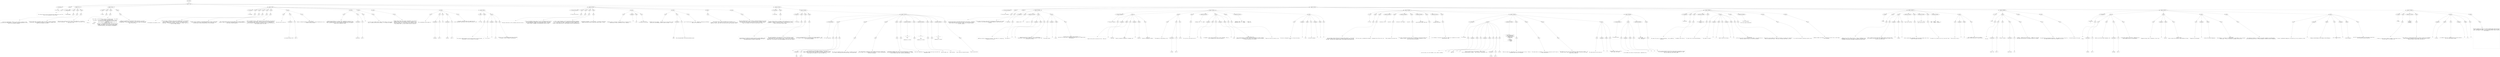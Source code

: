 digraph lpegNode {

node [fontname=Helvetica]
edge [style=dashed]

doc_0 [label="doc - 519"]


doc_0 -> { section_1}
{rank=same; section_1}

section_1 [label="section: 1-219"]


// END RANK doc_0

section_1 -> { header_2 prose_3 section_4 section_5 section_6 section_7 section_8 section_9}
{rank=same; header_2 prose_3 section_4 section_5 section_6 section_7 section_8 section_9}

header_2 [label="1 : Orb format"]

prose_3 [label="prose"]

section_4 [label="section: 7-21"]

section_5 [label="section: 22-43"]

section_6 [label="section: 44-90"]

section_7 [label="section: 100-136"]

section_8 [label="section: 137-144"]

section_9 [label="section: 220-471"]


// END RANK section_1

header_2 -> leaf_10
leaf_10  [color=Gray,shape=rectangle,fontname=Inconsolata,label="* Orb format"]
// END RANK header_2

prose_3 -> { raw_11}
{rank=same; raw_11}

raw_11 [label="raw"]


// END RANK prose_3

raw_11 -> leaf_12
leaf_12  [color=Gray,shape=rectangle,fontname=Inconsolata,label="

  The bridge tools work with a structured text format which we call Orb.
This is an introduction to that format.

"]
// END RANK raw_11

section_4 -> { header_13 prose_14 prose_15 prose_16}
{rank=same; header_13 prose_14 prose_15 prose_16}

header_13 [label="2 : Metalanguage"]

prose_14 [label="prose"]

prose_15 [label="prose"]

prose_16 [label="prose"]


// END RANK section_4

header_13 -> leaf_17
leaf_17  [color=Gray,shape=rectangle,fontname=Inconsolata,label="** Metalanguage"]
// END RANK header_13

prose_14 -> { raw_18}
{rank=same; raw_18}

raw_18 [label="raw"]


// END RANK prose_14

raw_18 -> leaf_19
leaf_19  [color=Gray,shape=rectangle,fontname=Inconsolata,label="

  I call Orb a metalanguage, because it can by design include any other
structured text format within it.  Provided it may be represented in utf-8!
This is no stricture in practice.
"]
// END RANK raw_18

prose_15 -> { raw_20}
{rank=same; raw_20}

raw_20 [label="raw"]


// END RANK prose_15

raw_20 -> leaf_21
leaf_21  [color=Gray,shape=rectangle,fontname=Inconsolata,label="
The Orb format aims to be equally useful for markup, literate programming,
configuration, data exchange, and the sort of interactive notebook which
Jupyter and org-babel can produce.
"]
// END RANK raw_20

prose_16 -> { raw_22}
{rank=same; raw_22}

raw_22 [label="raw"]


// END RANK prose_16

raw_22 -> leaf_23
leaf_23  [color=Gray,shape=rectangle,fontname=Inconsolata,label="
The first tool to make use of this format, also called orb, is focused on
literate programming.  This will in turn be the format for the tools in the
bettertools suite.

"]
// END RANK raw_22

section_5 -> { header_24 prose_25 prose_26 prose_27}
{rank=same; header_24 prose_25 prose_26 prose_27}

header_24 [label="2 : Goals"]

prose_25 [label="prose"]

prose_26 [label="prose"]

prose_27 [label="prose"]


// END RANK section_5

header_24 -> leaf_28
leaf_28  [color=Gray,shape=rectangle,fontname=Inconsolata,label="** Goals"]
// END RANK header_24

prose_25 -> { raw_29}
{rank=same; raw_29}

raw_29 [label="raw"]


// END RANK prose_25

raw_29 -> leaf_30
leaf_30  [color=Gray,shape=rectangle,fontname=Inconsolata,label="

  Orb is:
"]
// END RANK raw_29

prose_26 -> { raw_31}
{rank=same; raw_31}

raw_31 [label="raw"]


// END RANK prose_26

raw_31 -> leaf_32
leaf_32  [color=Gray,shape=rectangle,fontname=Inconsolata,label="
  - Error free:  An Orb document is never in a state of error.  Any valid
                 utf-8 string is an Orb document.
  - Line based:  Orb files may be rapidly separated into their elements
                 by splitting into lines and examining the first few
                 characters.
  - Humane:      Orb is carefully designed to be readable, as is, by
                 ordinary humans.
  - General:     There are no characters such as <>& in HTML which must be
                 escaped.  Orb codeblocks can enclose any other format,
                 including Orb format.  Orb strings are «brace balanced»
                 and can enclose any utf-8 string as a consequence.
"]
// END RANK raw_31

prose_27 -> { raw_33}
{rank=same; raw_33}

raw_33 [label="raw"]


// END RANK prose_27

raw_33 -> leaf_34
leaf_34  [color=Gray,shape=rectangle,fontname=Inconsolata,label="
While it is possible to do some fancy things with Orb, it is also a
comfortable format to write a blog post, or put a few key-value pairs into
a config file.  If you were to send an email in Orb format, the recipient
might not even notice.

"]
// END RANK raw_33

section_6 -> { header_35 prose_36 prose_37 prose_38 prose_39 prose_40 prose_41 prose_42 prose_43 prose_44 prose_45 section_46}
{rank=same; header_35 prose_36 prose_37 prose_38 prose_39 prose_40 prose_41 prose_42 prose_43 prose_44 prose_45 section_46}

header_35 [label="2 : Encoding"]

prose_36 [label="prose"]

prose_37 [label="prose"]

prose_38 [label="prose"]

prose_39 [label="prose"]

prose_40 [label="prose"]

prose_41 [label="prose"]

prose_42 [label="prose"]

prose_43 [label="prose"]

prose_44 [label="prose"]

prose_45 [label="prose"]

section_46 [label="section: 91-99"]


// END RANK section_6

header_35 -> leaf_47
leaf_47  [color=Gray,shape=rectangle,fontname=Inconsolata,label="** Encoding"]
// END RANK header_35

prose_36 -> { raw_48}
{rank=same; raw_48}

raw_48 [label="raw"]


// END RANK prose_36

raw_48 -> leaf_49
leaf_49  [color=Gray,shape=rectangle,fontname=Inconsolata,label="

Orb documents are encoded in utf-8.
"]
// END RANK raw_48

prose_37 -> { raw_50}
{rank=same; raw_50}

raw_50 [label="raw"]


// END RANK prose_37

raw_50 -> leaf_51
leaf_51  [color=Gray,shape=rectangle,fontname=Inconsolata,label="
The core syntax is defined in terms of the reachable keys on a US keyboard.
This tradition is firmly entrenched in the mid teens, and I have no
designs on budging that at present.  The miser in me likes that they're
a byte each.  The lawyer in me insists that this isn't ASCII, which is a
seven-bit legacy encoding.
"]
// END RANK raw_50

prose_38 -> { raw_52}
{rank=same; raw_52}

raw_52 [label="raw"]


// END RANK prose_38

raw_52 -> leaf_53
leaf_53  [color=Gray,shape=rectangle,fontname=Inconsolata,label="
We aren't at all reluctant to use Unicode characters as part of the format.
Orb «strings» are the most visible example of this, along with drawer
and fold icons, which are actual parts of an Orb document.
"]
// END RANK raw_52

prose_39 -> { raw_54}
{rank=same; raw_54}

raw_54 [label="raw"]


// END RANK prose_39

raw_54 -> leaf_55
leaf_55  [color=Gray,shape=rectangle,fontname=Inconsolata,label="
Orb is case sensitive and uses lower-snake-case for built-in English
phrases. There is a convention (see classes) that uses capitalization of
user words to affect semantics.
"]
// END RANK raw_54

prose_40 -> { raw_56}
{rank=same; raw_56}

raw_56 [label="raw"]


// END RANK prose_40

raw_56 -> leaf_57
leaf_57  [color=Gray,shape=rectangle,fontname=Inconsolata,label="
Orb is a format for text.  There are many ways of writing text, but only one
way of encoding it that matters.  There is a long tail of Unicode complexity,
and there are traces of Committee spattered all over it; nonetheless we
should be grateful that utf-8 won, in a world in which we still drive cars on
both possible sides of the road.
"]
// END RANK raw_56

prose_41 -> { raw_58 link_59 raw_60}
{rank=same; raw_58 link_59 raw_60}

raw_58 [label="raw"]

link_59 [label="link"]

raw_60 [label="raw"]


// END RANK prose_41

raw_58 -> leaf_61
leaf_61  [color=Gray,shape=rectangle,fontname=Inconsolata,label="
Note that while we have our "]
// END RANK raw_58

link_59 -> { anchortext_62 url_63}
{rank=same; anchortext_62 url_63}

anchortext_62 [label="anchortext"]

url_63 [label="url"]


// END RANK link_59

anchortext_62 -> leaf_64
leaf_64  [color=Gray,shape=rectangle,fontname=Inconsolata,label="own opinions about utf-8"]
// END RANK anchortext_62

url_63 -> leaf_65
leaf_65  [color=Gray,shape=rectangle,fontname=Inconsolata,label="httk://"]
// END RANK url_63

raw_60 -> leaf_66
leaf_66  [color=Gray,shape=rectangle,fontname=Inconsolata,label=" our vision of
heaven is backward-compatible with the inferior version foisted upon us by a
jealous software monopoly.
"]
// END RANK raw_60

prose_42 -> { raw_67 link_68 raw_69}
{rank=same; raw_67 link_68 raw_69}

raw_67 [label="raw"]

link_68 [label="link"]

raw_69 [label="raw"]


// END RANK prose_42

raw_67 -> leaf_70
leaf_70  [color=Gray,shape=rectangle,fontname=Inconsolata,label="
Bidirectional handling in a context that's indentation sensitive is an
example of something subtle. Orb format uses indentation in a few key places,
and a compliant parser will need to detect and respect RTL [tk?] markers.
Exactly how is spelled out under "]
// END RANK raw_67

link_68 -> { anchortext_71 url_72}
{rank=same; anchortext_71 url_72}

anchortext_71 [label="anchortext"]

url_72 [label="url"]


// END RANK link_68

anchortext_71 -> leaf_73
leaf_73  [color=Gray,shape=rectangle,fontname=Inconsolata,label="indentation"]
// END RANK anchortext_71

url_72 -> leaf_74
leaf_74  [color=Gray,shape=rectangle,fontname=Inconsolata,label="httk://"]
// END RANK url_72

raw_69 -> leaf_75
leaf_75  [color=Gray,shape=rectangle,fontname=Inconsolata,label="
"]
// END RANK raw_69

prose_43 -> { raw_76}
{rank=same; raw_76}

raw_76 [label="raw"]


// END RANK prose_43

raw_76 -> leaf_77
leaf_77  [color=Gray,shape=rectangle,fontname=Inconsolata,label="
I'd love to get a Hebrew and/or Arabic fluent hacker on the project
early, to make sure this works correctly.  I'll settle for Aramaic.
"]
// END RANK raw_76

prose_44 -> { raw_78}
{rank=same; raw_78}

raw_78 [label="raw"]


// END RANK prose_44

raw_78 -> leaf_79
leaf_79  [color=Gray,shape=rectangle,fontname=Inconsolata,label="
Another thing I want to get right is equivalence. If you have a
variable called \"Glück\" the compiler shouldn't complain if it's
rendered in either of the valid ways. For some sequences that's
\"any of the valid ways\". If we normalized your prose, you might
have problems later, so we don't want to solve it that way.
"]
// END RANK raw_78

prose_45 -> { raw_80 link_81 raw_82 link_83 raw_84}
{rank=same; raw_80 link_81 raw_82 link_83 raw_84}

raw_80 [label="raw"]

link_81 [label="link"]

raw_82 [label="raw"]

link_83 [label="link"]

raw_84 [label="raw"]


// END RANK prose_45

raw_80 -> leaf_85
leaf_85  [color=Gray,shape=rectangle,fontname=Inconsolata,label="
This consideration mostly applys to "]
// END RANK raw_80

link_81 -> { anchortext_86 url_87}
{rank=same; anchortext_86 url_87}

anchortext_86 [label="anchortext"]

url_87 [label="url"]


// END RANK link_81

anchortext_86 -> leaf_88
leaf_88  [color=Gray,shape=rectangle,fontname=Inconsolata,label="hashtags"]
// END RANK anchortext_86

url_87 -> leaf_89
leaf_89  [color=Gray,shape=rectangle,fontname=Inconsolata,label="httk://"]
// END RANK url_87

raw_82 -> leaf_90
leaf_90  [color=Gray,shape=rectangle,fontname=Inconsolata,label=" and"]
// END RANK raw_82

link_83 -> { anchortext_91 url_92}
{rank=same; anchortext_91 url_92}

anchortext_91 [label="anchortext"]

url_92 [label="url"]


// END RANK link_83

anchortext_91 -> leaf_93
leaf_93  [color=Gray,shape=rectangle,fontname=Inconsolata,label="handles"]
// END RANK anchortext_91

url_92 -> leaf_94
leaf_94  [color=Gray,shape=rectangle,fontname=Inconsolata,label="httk://"]
// END RANK url_92

raw_84 -> leaf_95
leaf_95  [color=Gray,shape=rectangle,fontname=Inconsolata,label=".  The idea is that Orb files will respect all the
wacky typographic equivalences that Unicode has gifted us with.

"]
// END RANK raw_84

section_46 -> { header_96 prose_97 prose_98}
{rank=same; header_96 prose_97 prose_98}

header_96 [label="4 : Tabs"]

prose_97 [label="prose"]

prose_98 [label="prose"]


// END RANK section_46

header_96 -> leaf_99
leaf_99  [color=Gray,shape=rectangle,fontname=Inconsolata,label="**** Tabs"]
// END RANK header_96

prose_97 -> { raw_100}
{rank=same; raw_100}

raw_100 [label="raw"]


// END RANK prose_97

raw_100 -> leaf_101
leaf_101  [color=Gray,shape=rectangle,fontname=Inconsolata,label="

The vexacious ASCII character 8 will never be found in an Orb document.  If
encountered, it will be reduced to two spaces.
"]
// END RANK raw_100

prose_98 -> { raw_102 prespace_103 italic_104 raw_105}
{rank=same; raw_102 prespace_103 italic_104 raw_105}

raw_102 [label="raw"]

prespace_103 [label="prespace"]

italic_104 [label="italic"]

raw_105 [label="raw"]


// END RANK prose_98

raw_102 -> leaf_106
leaf_106  [color=Gray,shape=rectangle,fontname=Inconsolata,label="
It's not an"]
// END RANK raw_102

prespace_103 -> leaf_107
leaf_107  [color=Gray,shape=rectangle,fontname=Inconsolata,label=" "]
// END RANK prespace_103

italic_104 -> leaf_108
leaf_108  [color=Gray,shape=rectangle,fontname=Inconsolata,label="error"]
// END RANK italic_104

raw_105 -> leaf_109
leaf_109  [color=Gray,shape=rectangle,fontname=Inconsolata,label=" mind you, it's a well-defined input that will become
two spaces, as part of general housecleaning.

"]
// END RANK raw_105

section_7 -> { header_110 prose_111 prose_112 prose_113 prose_114 prose_115 prose_116 prose_117 prose_118}
{rank=same; header_110 prose_111 prose_112 prose_113 prose_114 prose_115 prose_116 prose_117 prose_118}

header_110 [label="2 : Prose and Structure"]

prose_111 [label="prose"]

prose_112 [label="prose"]

prose_113 [label="prose"]

prose_114 [label="prose"]

prose_115 [label="prose"]

prose_116 [label="prose"]

prose_117 [label="prose"]

prose_118 [label="prose"]


// END RANK section_7

header_110 -> leaf_119
leaf_119  [color=Gray,shape=rectangle,fontname=Inconsolata,label="** Prose and Structure"]
// END RANK header_110

prose_111 -> { raw_120}
{rank=same; raw_120}

raw_120 [label="raw"]


// END RANK prose_111

raw_120 -> leaf_121
leaf_121  [color=Gray,shape=rectangle,fontname=Inconsolata,label="

The major distinction in Orb is between prose and structure.
"]
// END RANK raw_120

prose_112 -> { raw_122}
{rank=same; raw_122}

raw_122 [label="raw"]


// END RANK prose_112

raw_122 -> leaf_123
leaf_123  [color=Gray,shape=rectangle,fontname=Inconsolata,label="
Prose is the default parsing state. It is far from unstructured from the
runtime perspective. Although this needn't be embedded in the parse
tree, Orb understands concepts such as paragraphs, words, punctuation,
capital letters, languages, and anything else proper to prose.
"]
// END RANK raw_122

prose_113 -> { raw_124}
{rank=same; raw_124}

raw_124 [label="raw"]


// END RANK prose_113

raw_124 -> leaf_125
leaf_125  [color=Gray,shape=rectangle,fontname=Inconsolata,label="
I refer to human languages, but Orb understands programming languages
also. In principle, all of them, it shouldn't be harder to add them than
it is to call them from shell, though getting a runtime rigged up to
another runtime always calls for some finesse to derive a good experience.
"]
// END RANK raw_124

prose_114 -> { raw_126}
{rank=same; raw_126}

raw_126 [label="raw"]


// END RANK prose_114

raw_126 -> leaf_127
leaf_127  [color=Gray,shape=rectangle,fontname=Inconsolata,label="
\"Programming languages\" is overly specific.  Orb draws a distinction
between prose and structure. Blocks may contain either, or both.
"]
// END RANK raw_126

prose_115 -> { raw_128 prespace_129 bold_130 raw_131}
{rank=same; raw_128 prespace_129 bold_130 raw_131}

raw_128 [label="raw"]

prespace_129 [label="prespace"]

bold_130 [label="bold"]

raw_131 [label="raw"]


// END RANK prose_115

raw_128 -> leaf_132
leaf_132  [color=Gray,shape=rectangle,fontname=Inconsolata,label="
Something that's nice about a language build on a prose/structure
relationship is that it can be error free.  Anything"]
// END RANK raw_128

prespace_129 -> leaf_133
leaf_133  [color=Gray,shape=rectangle,fontname=Inconsolata,label=" "]
// END RANK prespace_129

bold_130 -> leaf_134
leaf_134  [color=Gray,shape=rectangle,fontname=Inconsolata,label="grym"]
// END RANK bold_130

raw_131 -> leaf_135
leaf_135  [color=Gray,shape=rectangle,fontname=Inconsolata,label=" can't build into
a structure is just prose.
"]
// END RANK raw_131

prose_116 -> { raw_136 link_137 raw_138}
{rank=same; raw_136 link_137 raw_138}

raw_136 [label="raw"]

link_137 [label="link"]

raw_138 [label="raw"]


// END RANK prose_116

raw_136 -> leaf_139
leaf_139  [color=Gray,shape=rectangle,fontname=Inconsolata,label="
Markdown has this property.  Sometimes you run into parsers which
build errors into Markdown, which is itself erroneous.  If you "]
// END RANK raw_136

link_137 -> { anchortext_140 url_141}
{rank=same; anchortext_140 url_141}

anchortext_140 [label="anchortext"]

url_141 [label="url"]


// END RANK link_137

anchortext_140 -> leaf_142
leaf_142  [color=Gray,shape=rectangle,fontname=Inconsolata,label="RTFM"]
// END RANK anchortext_140

url_141 -> leaf_143
leaf_143  [color=Gray,shape=rectangle,fontname=Inconsolata,label="http://daringfireball.net/projects/markdown/syntax"]
// END RANK url_141

raw_138 -> leaf_144
leaf_144  [color=Gray,shape=rectangle,fontname=Inconsolata,label=",
you'll find the word \"error\" once.  Helpfully explaining how Markdown
keeps you from making one.
"]
// END RANK raw_138

prose_117 -> { raw_145}
{rank=same; raw_145}

raw_145 [label="raw"]


// END RANK prose_117

raw_145 -> leaf_146
leaf_146  [color=Gray,shape=rectangle,fontname=Inconsolata,label="
We do what we can to make the document look the same as it is
in fact structured.  The intention with Orb files is that we work with them
aided by a linter, which lets us be lazy and still get consistent results.
"]
// END RANK raw_145

prose_118 -> { raw_147}
{rank=same; raw_147}

raw_147 [label="raw"]


// END RANK prose_118

raw_147 -> leaf_148
leaf_148  [color=Gray,shape=rectangle,fontname=Inconsolata,label="
The most important point in this section is that Orb documents do not have
errors and never fail to parse.  You should be able to literally plug any
Orb parser into a source of entropy and end up with a document, since a
proper utf-8 decoder will drop any invalid bytes it sees.

"]
// END RANK raw_147

section_8 -> { header_149 prose_150 section_151}
{rank=same; header_149 prose_150 section_151}

header_149 [label="2 : Ownership"]

prose_150 [label="prose"]

section_151 [label="section: 145-160"]


// END RANK section_8

header_149 -> leaf_152
leaf_152  [color=Gray,shape=rectangle,fontname=Inconsolata,label="** Ownership"]
// END RANK header_149

prose_150 -> { raw_153}
{rank=same; raw_153}

raw_153 [label="raw"]


// END RANK prose_150

raw_153 -> leaf_154
leaf_154  [color=Gray,shape=rectangle,fontname=Inconsolata,label="

  The root concept of Orb is a document, which divides into one or more
sections.  A section owns all structure or prose within it.  This
paragraph is owned by «** Ownership» above, as are all the rest of the
blocks until the next section header.

"]
// END RANK raw_153

section_151 -> { header_155 prose_156 prose_157 prose_158 section_159}
{rank=same; header_155 prose_156 prose_157 prose_158 section_159}

header_155 [label="3 : Blocking"]

prose_156 [label="prose"]

prose_157 [label="prose"]

prose_158 [label="prose"]

section_159 [label="section: 161-219"]


// END RANK section_151

header_155 -> leaf_160
leaf_160  [color=Gray,shape=rectangle,fontname=Inconsolata,label="*** Blocking"]
// END RANK header_155

prose_156 -> { raw_161}
{rank=same; raw_161}

raw_161 [label="raw"]


// END RANK prose_156

raw_161 -> leaf_162
leaf_162  [color=Gray,shape=rectangle,fontname=Inconsolata,label="

  Orb documents are chunked into sections entirely by their heading lines.
Within a section, prose and structure alike are organized into blocks.
The defining marker of blocks is blank lines.
"]
// END RANK raw_161

prose_157 -> { raw_163}
{rank=same; raw_163}

raw_163 [label="raw"]


// END RANK prose_157

raw_163 -> leaf_164
leaf_164  [color=Gray,shape=rectangle,fontname=Inconsolata,label="
This second paragraph is the second block of the «*** Blocking» section.
Taking a look at the source document, you'll see that I put (single)
newlines between lines, with an 78 column margin.  That should be considered
good style.  If you prefer to have each paragraph be its own line, have at.
"]
// END RANK raw_163

prose_158 -> { raw_165}
{rank=same; raw_165}

raw_165 [label="raw"]


// END RANK prose_158

raw_165 -> leaf_166
leaf_166  [color=Gray,shape=rectangle,fontname=Inconsolata,label="
A line is considered blank if it contains only Unicode spacemarks.  Orb
will smoothly remove any such cruft and replace it with «\\n\\n».  We also
trim trailing whitespace.

"]
// END RANK raw_165

section_159 -> { header_167 prose_168 prose_169 prose_170 prose_171 prose_172 codeblock_173 prose_174 codeblock_175 prose_176 prose_177 codeblock_178 prose_179}
{rank=same; header_167 prose_168 prose_169 prose_170 prose_171 prose_172 codeblock_173 prose_174 codeblock_175 prose_176 prose_177 codeblock_178 prose_179}

header_167 [label="4 : The Cling Rule"]

prose_168 [label="prose"]

prose_169 [label="prose"]

prose_170 [label="prose"]

prose_171 [label="prose"]

prose_172 [label="prose"]

codeblock_173 [label="code block 182-189"]

prose_174 [label="prose"]

codeblock_175 [label="code block 194-201"]

prose_176 [label="prose"]

prose_177 [label="prose"]

codeblock_178 [label="code block 208-214"]

prose_179 [label="prose"]


// END RANK section_159

header_167 -> leaf_180
leaf_180  [color=Gray,shape=rectangle,fontname=Inconsolata,label="**** The Cling Rule"]
// END RANK header_167

prose_168 -> { raw_181 link_182 raw_183}
{rank=same; raw_181 link_182 raw_183}

raw_181 [label="raw"]

link_182 [label="link"]

raw_183 [label="raw"]


// END RANK prose_168

raw_181 -> leaf_184
leaf_184  [color=Gray,shape=rectangle,fontname=Inconsolata,label="

  "]
// END RANK raw_181

link_182 -> { anchortext_185 url_186}
{rank=same; anchortext_185 url_186}

anchortext_185 [label="anchortext"]

url_186 [label="url"]


// END RANK link_182

anchortext_185 -> leaf_187
leaf_187  [color=Gray,shape=rectangle,fontname=Inconsolata,label="Tags"]
// END RANK anchortext_185

url_186 -> leaf_188
leaf_188  [color=Gray,shape=rectangle,fontname=Inconsolata,label="httk://"]
// END RANK url_186

raw_183 -> leaf_189
leaf_189  [color=Gray,shape=rectangle,fontname=Inconsolata,label=" are used both to provide names to blocks in Orb format
and to specify various actions in knitting and weaving.  They may be placed
above or below the block which they affect, with the exception of sections,
where tags must be placed on or below the header line.
"]
// END RANK raw_183

prose_169 -> { raw_190}
{rank=same; raw_190}

raw_190 [label="raw"]


// END RANK prose_169

raw_190 -> leaf_191
leaf_191  [color=Gray,shape=rectangle,fontname=Inconsolata,label="
The cling rule specifies that a group 'clings' to another group when
it is closer to that group than the other group. Ties resolve down.
"]
// END RANK raw_190

prose_170 -> { raw_192}
{rank=same; raw_192}

raw_192 [label="raw"]


// END RANK prose_170

raw_192 -> leaf_193
leaf_193  [color=Gray,shape=rectangle,fontname=Inconsolata,label="
This should make it intuitive to group elements that aren't grouping the
way you expect: put in whitespace until the block is visually distinguished
from the surroundings.
"]
// END RANK raw_192

prose_171 -> { raw_194}
{rank=same; raw_194}

raw_194 [label="raw"]


// END RANK prose_171

raw_194 -> leaf_195
leaf_195  [color=Gray,shape=rectangle,fontname=Inconsolata,label="
Cling applies between blocks which are at the same level of ownership.
Ownership has precedence over cling: all blocks underneath e.g. a header
line are owned by that line, newlines notwithstanding.
"]
// END RANK raw_194

prose_172 -> { raw_196}
{rank=same; raw_196}

raw_196 [label="raw"]


// END RANK prose_172

raw_196 -> leaf_197
leaf_197  [color=Gray,shape=rectangle,fontname=Inconsolata,label="
Note that indentation of e.g. lists invokes the cling rule within the
indentation level.
"]
// END RANK raw_196

codeblock_173 -> leaf_198
leaf_198  [color=Gray,shape=rectangle,fontname=Inconsolata,label="| x | y | z |

#tag


someprose on a block"]
// END RANK codeblock_173

prose_174 -> { raw_199}
{rank=same; raw_199}

raw_199 [label="raw"]


// END RANK prose_174

raw_199 -> leaf_200
leaf_200  [color=Gray,shape=rectangle,fontname=Inconsolata,label="
Tags the table, but
"]
// END RANK raw_199

codeblock_175 -> leaf_201
leaf_201  [color=Gray,shape=rectangle,fontname=Inconsolata,label="| x | y | z |


#tag

someprose on a block"]
// END RANK codeblock_175

prose_176 -> { raw_202}
{rank=same; raw_202}

raw_202 [label="raw"]


// END RANK prose_176

raw_202 -> leaf_203
leaf_203  [color=Gray,shape=rectangle,fontname=Inconsolata,label="
Tags the block.
"]
// END RANK raw_202

prose_177 -> { raw_204}
{rank=same; raw_204}

raw_204 [label="raw"]


// END RANK prose_177

raw_204 -> leaf_205
leaf_205  [color=Gray,shape=rectangle,fontname=Inconsolata,label="
Even clings are resolved forwards:
"]
// END RANK raw_204

codeblock_178 -> leaf_206
leaf_206  [color=Gray,shape=rectangle,fontname=Inconsolata,label="| x | y | z |

#tag

someprose on a block"]
// END RANK codeblock_178

prose_179 -> { raw_207}
{rank=same; raw_207}

raw_207 [label="raw"]


// END RANK prose_179

raw_207 -> leaf_208
leaf_208  [color=Gray,shape=rectangle,fontname=Inconsolata,label="
Tags the prose block.

"]
// END RANK raw_207

section_9 -> { header_209 prose_210 prose_211 section_212 section_213 section_214 section_215 section_216 section_217 section_218 section_219}
{rank=same; header_209 prose_210 prose_211 section_212 section_213 section_214 section_215 section_216 section_217 section_218 section_219}

header_209 [label="2 : Structural elements"]

prose_210 [label="prose"]

prose_211 [label="prose"]

section_212 [label="section: 232-250"]

section_213 [label="section: 251-281"]

section_214 [label="section: 282-353"]

section_215 [label="section: 369-402"]

section_216 [label="section: 403-437"]

section_217 [label="section: 438-449"]

section_218 [label="section: 450-471"]

section_219 [label="section: 472-519"]


// END RANK section_9

header_209 -> leaf_220
leaf_220  [color=Gray,shape=rectangle,fontname=Inconsolata,label="** Structural elements"]
// END RANK header_209

prose_210 -> { raw_221}
{rank=same; raw_221}

raw_221 [label="raw"]


// END RANK prose_210

raw_221 -> leaf_222
leaf_222  [color=Gray,shape=rectangle,fontname=Inconsolata,label="

  Structure and prose are the figure and ground of Orb format.  We speak of
structure and prose on a block-by-block basis, and within some structure
blocks there are regions of prose.  Prose in turn routinely contains
structural regions.
"]
// END RANK raw_221

prose_211 -> { raw_223}
{rank=same; raw_223}

raw_223 [label="raw"]


// END RANK prose_211

raw_223 -> leaf_224
leaf_224  [color=Gray,shape=rectangle,fontname=Inconsolata,label="
This section will discuss under what circumstances an Orb parser will create
structure, with some discursions into the semantics these distinctions
represent.

"]
// END RANK raw_223

section_212 -> { header_225 prose_226 codeblock_227 prose_228 prose_229}
{rank=same; header_225 prose_226 codeblock_227 prose_228 prose_229}

header_225 [label="3 : Headlines"]

prose_226 [label="prose"]

codeblock_227 [label="code block 237-239"]

prose_228 [label="prose"]

prose_229 [label="prose"]


// END RANK section_212

header_225 -> leaf_230
leaf_230  [color=Gray,shape=rectangle,fontname=Inconsolata,label="*** Headlines"]
// END RANK header_225

prose_226 -> { raw_231}
{rank=same; raw_231}

raw_231 [label="raw"]


// END RANK prose_226

raw_231 -> leaf_232
leaf_232  [color=Gray,shape=rectangle,fontname=Inconsolata,label="

  Headlines divide a document into sections.  The grammar for recognizing
a headline is as follows:
"]
// END RANK raw_231

codeblock_227 -> leaf_233
leaf_233  [color=Gray,shape=rectangle,fontname=Inconsolata,label="    headline = WS?  '*'+  ' '  prose  NL"]
// END RANK codeblock_227

prose_228 -> { raw_234 prespace_235 literal_236 raw_237}
{rank=same; raw_234 prespace_235 literal_236 raw_237}

raw_234 [label="raw"]

prespace_235 [label="prespace"]

literal_236 [label="literal"]

raw_237 [label="raw"]


// END RANK prose_228

raw_234 -> leaf_238
leaf_238  [color=Gray,shape=rectangle,fontname=Inconsolata,label="
The number of"]
// END RANK raw_234

prespace_235 -> leaf_239
leaf_239  [color=Gray,shape=rectangle,fontname=Inconsolata,label=" "]
// END RANK prespace_235

literal_236 -> leaf_240
leaf_240  [color=Gray,shape=rectangle,fontname=Inconsolata,label="*"]
// END RANK literal_236

raw_237 -> leaf_241
leaf_241  [color=Gray,shape=rectangle,fontname=Inconsolata,label=" determine the level of ownership.  This is a declarative
relationship, though I lack a clean syntax to express it other than
functionally at present.
"]
// END RANK raw_237

prose_229 -> { raw_242 prespace_243 literal_244 raw_245}
{rank=same; raw_242 prespace_243 literal_244 raw_245}

raw_242 [label="raw"]

prespace_243 [label="prespace"]

literal_244 [label="literal"]

raw_245 [label="raw"]


// END RANK prose_229

raw_242 -> leaf_246
leaf_246  [color=Gray,shape=rectangle,fontname=Inconsolata,label="
The content within"]
// END RANK raw_242

prespace_243 -> leaf_247
leaf_247  [color=Gray,shape=rectangle,fontname=Inconsolata,label=" "]
// END RANK prespace_243

literal_244 -> leaf_248
leaf_248  [color=Gray,shape=rectangle,fontname=Inconsolata,label="prose"]
// END RANK literal_244

raw_245 -> leaf_249
leaf_249  [color=Gray,shape=rectangle,fontname=Inconsolata,label=" has the luxury of being context-sensitive.  In
particular we treat tags on a headline as though they're on a tagline below
they headline.


"]
// END RANK raw_245

section_213 -> { header_250 prose_251 prose_252 prose_253 codeblock_254 prose_255 prose_256 codeblock_257 prose_258}
{rank=same; header_250 prose_251 prose_252 prose_253 codeblock_254 prose_255 prose_256 codeblock_257 prose_258}

header_250 [label="3 : Tags and Taglines"]

prose_251 [label="prose"]

prose_252 [label="prose"]

prose_253 [label="prose"]

codeblock_254 [label="code block 261-263"]

prose_255 [label="prose"]

prose_256 [label="prose"]

codeblock_257 [label="code block 273-276"]

prose_258 [label="prose"]


// END RANK section_213

header_250 -> leaf_259
leaf_259  [color=Gray,shape=rectangle,fontname=Inconsolata,label="*** Tags and Taglines"]
// END RANK header_250

prose_251 -> { raw_260 prespace_261 literal_262 raw_263 prespace_264 literal_265 raw_266}
{rank=same; raw_260 prespace_261 literal_262 raw_263 prespace_264 literal_265 raw_266}

raw_260 [label="raw"]

prespace_261 [label="prespace"]

literal_262 [label="literal"]

raw_263 [label="raw"]

prespace_264 [label="prespace"]

literal_265 [label="literal"]

raw_266 [label="raw"]


// END RANK prose_251

raw_260 -> leaf_267
leaf_267  [color=Gray,shape=rectangle,fontname=Inconsolata,label="

  Tags are the control structures for Orb.  There are"]
// END RANK raw_260

prespace_261 -> leaf_268
leaf_268  [color=Gray,shape=rectangle,fontname=Inconsolata,label=" "]
// END RANK prespace_261

literal_262 -> leaf_269
leaf_269  [color=Gray,shape=rectangle,fontname=Inconsolata,label="#hashtags"]
// END RANK literal_262

raw_263 -> leaf_270
leaf_270  [color=Gray,shape=rectangle,fontname=Inconsolata,label=" which
loosely correspond to functions or messages, and"]
// END RANK raw_263

prespace_264 -> leaf_271
leaf_271  [color=Gray,shape=rectangle,fontname=Inconsolata,label=" "]
// END RANK prespace_264

literal_265 -> leaf_272
leaf_272  [color=Gray,shape=rectangle,fontname=Inconsolata,label="@handles"]
// END RANK literal_265

raw_266 -> leaf_273
leaf_273  [color=Gray,shape=rectangle,fontname=Inconsolata,label=" which more
directly correspond to symbols.
"]
// END RANK raw_266

prose_252 -> { raw_274 link_275 raw_276}
{rank=same; raw_274 link_275 raw_276}

raw_274 [label="raw"]

link_275 [label="link"]

raw_276 [label="raw"]


// END RANK prose_252

raw_274 -> leaf_277
leaf_277  [color=Gray,shape=rectangle,fontname=Inconsolata,label="
The semantics of tags belong in the "]
// END RANK raw_274

link_275 -> { anchortext_278 url_279}
{rank=same; anchortext_278 url_279}

anchortext_278 [label="anchortext"]

url_279 [label="url"]


// END RANK link_275

anchortext_278 -> leaf_280
leaf_280  [color=Gray,shape=rectangle,fontname=Inconsolata,label="runtime"]
// END RANK anchortext_278

url_279 -> leaf_281
leaf_281  [color=Gray,shape=rectangle,fontname=Inconsolata,label="httk://"]
// END RANK url_279

raw_276 -> leaf_282
leaf_282  [color=Gray,shape=rectangle,fontname=Inconsolata,label=" section.
"]
// END RANK raw_276

prose_253 -> { raw_283}
{rank=same; raw_283}

raw_283 [label="raw"]


// END RANK prose_253

raw_283 -> leaf_284
leaf_284  [color=Gray,shape=rectangle,fontname=Inconsolata,label="
For now let us note that the rule
"]
// END RANK raw_283

codeblock_254 -> leaf_285
leaf_285  [color=Gray,shape=rectangle,fontname=Inconsolata,label="  hashtag = WS+  '#'  symbol"]
// END RANK codeblock_254

prose_255 -> { prespace_286 bold_287 raw_288 prespace_289 literal_290 raw_291}
{rank=same; prespace_286 bold_287 raw_288 prespace_289 literal_290 raw_291}

prespace_286 [label="prespace"]

bold_287 [label="bold"]

raw_288 [label="raw"]

prespace_289 [label="prespace"]

literal_290 [label="literal"]

raw_291 [label="raw"]


// END RANK prose_255

prespace_286 -> leaf_292
leaf_292  [color=Gray,shape=rectangle,fontname=Inconsolata,label=""]
// END RANK prespace_286

bold_287 -> leaf_293
leaf_293  [color=Gray,shape=rectangle,fontname=Inconsolata,label="may"]
// END RANK bold_287

raw_288 -> leaf_294
leaf_294  [color=Gray,shape=rectangle,fontname=Inconsolata,label=" not appear in (all) prose contexts, this is still undecided.  This is
true of handles as well given the state of"]
// END RANK raw_288

prespace_289 -> leaf_295
leaf_295  [color=Gray,shape=rectangle,fontname=Inconsolata,label=" "]
// END RANK prespace_289

literal_290 -> leaf_296
leaf_296  [color=Gray,shape=rectangle,fontname=Inconsolata,label="grym"]
// END RANK literal_290

raw_291 -> leaf_297
leaf_297  [color=Gray,shape=rectangle,fontname=Inconsolata,label=" at the present time,
but I am more firmly convinced of the value of @handle as a short in-place
expansion of a handleline. I don't think trying to parse a mid-block #export
as meaning something is as valuable.
"]
// END RANK raw_291

prose_256 -> { raw_298}
{rank=same; raw_298}

raw_298 [label="raw"]


// END RANK prose_256

raw_298 -> leaf_299
leaf_299  [color=Gray,shape=rectangle,fontname=Inconsolata,label="
These two rules are currently in use:
"]
// END RANK raw_298

codeblock_257 -> leaf_300
leaf_300  [color=Gray,shape=rectangle,fontname=Inconsolata,label="  hashline = WS?  '#'  symbol  ' '  prose  NL
  handleline = WS?  '@'  symbol  ' '  prose  NL"]
// END RANK codeblock_257

prose_258 -> { raw_301 prespace_302 literal_303 raw_304 prespace_305 literal_306 raw_307}
{rank=same; raw_301 prespace_302 literal_303 raw_304 prespace_305 literal_306 raw_307}

raw_301 [label="raw"]

prespace_302 [label="prespace"]

literal_303 [label="literal"]

raw_304 [label="raw"]

prespace_305 [label="prespace"]

literal_306 [label="literal"]

raw_307 [label="raw"]


// END RANK prose_258

raw_301 -> leaf_308
leaf_308  [color=Gray,shape=rectangle,fontname=Inconsolata,label="
Structure is designed to work on a line-by-line basis,
any"]
// END RANK raw_301

prespace_302 -> leaf_309
leaf_309  [color=Gray,shape=rectangle,fontname=Inconsolata,label=" "]
// END RANK prespace_302

literal_303 -> leaf_310
leaf_310  [color=Gray,shape=rectangle,fontname=Inconsolata,label="line"]
// END RANK literal_303

raw_304 -> leaf_311
leaf_311  [color=Gray,shape=rectangle,fontname=Inconsolata,label=" rule has an implied"]
// END RANK raw_304

prespace_305 -> leaf_312
leaf_312  [color=Gray,shape=rectangle,fontname=Inconsolata,label=" "]
// END RANK prespace_305

literal_306 -> leaf_313
leaf_313  [color=Gray,shape=rectangle,fontname=Inconsolata,label="^"]
// END RANK literal_306

raw_307 -> leaf_314
leaf_314  [color=Gray,shape=rectangle,fontname=Inconsolata,label=".

"]
// END RANK raw_307

section_214 -> { header_315 prose_316 prose_317 codeblock_318 prose_319 codeblock_320 prose_321 codeblock_322 prose_323 codeblock_324 prose_325 section_326 section_327}
{rank=same; header_315 prose_316 prose_317 codeblock_318 prose_319 codeblock_320 prose_321 codeblock_322 prose_323 codeblock_324 prose_325 section_326 section_327}

header_315 [label="3 : List"]

prose_316 [label="prose"]

prose_317 [label="prose"]

codeblock_318 [label="code block 290-292"]

prose_319 [label="prose"]

codeblock_320 [label="code block 296-298"]

prose_321 [label="prose"]

codeblock_322 [label="code block 304-307"]

prose_323 [label="prose"]

codeblock_324 [label="code block 311-314"]

prose_325 [label="prose"]

section_326 [label="section: 320-353"]

section_327 [label="section: 354-368"]


// END RANK section_214

header_315 -> leaf_328
leaf_328  [color=Gray,shape=rectangle,fontname=Inconsolata,label="*** List"]
// END RANK header_315

prose_316 -> { raw_329}
{rank=same; raw_329}

raw_329 [label="raw"]


// END RANK prose_316

raw_329 -> leaf_330
leaf_330  [color=Gray,shape=rectangle,fontname=Inconsolata,label="

  Lists are both a markup format and a flexible data container.  In the emacs
org-mode, headline-type structures do the heavy lifting for TODO lists and
the like.  This was org's original purpose, with document markup coming later.
"]
// END RANK raw_329

prose_317 -> { raw_331}
{rank=same; raw_331}

raw_331 [label="raw"]


// END RANK prose_317

raw_331 -> leaf_332
leaf_332  [color=Gray,shape=rectangle,fontname=Inconsolata,label="
Orb lists come in unnumbered and numbered.  Unnumbered lists follow this rule:
"]
// END RANK raw_331

codeblock_318 -> leaf_333
leaf_333  [color=Gray,shape=rectangle,fontname=Inconsolata,label="  listline-un = WS? '- ' prose NL"]
// END RANK codeblock_318

prose_319 -> { raw_334}
{rank=same; raw_334}

raw_334 [label="raw"]


// END RANK prose_319

raw_334 -> leaf_335
leaf_335  [color=Gray,shape=rectangle,fontname=Inconsolata,label="
While numbered lists match this:
"]
// END RANK raw_334

codeblock_320 -> leaf_336
leaf_336  [color=Gray,shape=rectangle,fontname=Inconsolata,label="  listline-li = WS? digits '. ' prose NL"]
// END RANK codeblock_320

prose_321 -> { raw_337}
{rank=same; raw_337}

raw_337 [label="raw"]


// END RANK prose_321

raw_337 -> leaf_338
leaf_338  [color=Gray,shape=rectangle,fontname=Inconsolata,label="
For lists, as with any structure group, the semantics of the prose section are
somewhat flexible.  The cling rule for lists parses indentation so that
multi-line entries are possible:
"]
// END RANK raw_337

codeblock_322 -> leaf_339
leaf_339  [color=Gray,shape=rectangle,fontname=Inconsolata,label="  - list entry
   prose directly under, bad style"]
// END RANK codeblock_322

prose_323 -> { raw_340}
{rank=same; raw_340}

raw_340 [label="raw"]


// END RANK prose_323

raw_340 -> leaf_341
leaf_341  [color=Gray,shape=rectangle,fontname=Inconsolata,label="
vs.
"]
// END RANK raw_340

codeblock_324 -> leaf_342
leaf_342  [color=Gray,shape=rectangle,fontname=Inconsolata,label="  - list entry
    continues list entry"]
// END RANK codeblock_324

prose_325 -> { raw_343}
{rank=same; raw_343}

raw_343 [label="raw"]


// END RANK prose_325

raw_343 -> leaf_344
leaf_344  [color=Gray,shape=rectangle,fontname=Inconsolata,label="
As in Markdown, the parser will accept any numbers as a numbered list without
checking their order.

"]
// END RANK raw_343

section_326 -> { header_345 prose_346 codeblock_347 prose_348 prose_349 prose_350 prose_351}
{rank=same; header_345 prose_346 codeblock_347 prose_348 prose_349 prose_350 prose_351}

header_345 [label="4 : List Boxes"]

prose_346 [label="prose"]

codeblock_347 [label="code block 327-338"]

prose_348 [label="prose"]

prose_349 [label="prose"]

prose_350 [label="prose"]

prose_351 [label="prose"]


// END RANK section_326

header_345 -> leaf_352
leaf_352  [color=Gray,shape=rectangle,fontname=Inconsolata,label="** List Boxes

 "]
// END RANK header_345

prose_346 -> { raw_353 prespace_354 literal_355 raw_356 prespace_357 literal_358 raw_359 link_360 raw_361}
{rank=same; raw_353 prespace_354 literal_355 raw_356 prespace_357 literal_358 raw_359 link_360 raw_361}

raw_353 [label="raw"]

prespace_354 [label="prespace"]

literal_355 [label="literal"]

raw_356 [label="raw"]

prespace_357 [label="prespace"]

literal_358 [label="literal"]

raw_359 [label="raw"]

link_360 [label="link"]

raw_361 [label="raw"]


// END RANK prose_346

raw_353 -> leaf_362
leaf_362  [color=Gray,shape=rectangle,fontname=Inconsolata,label="

  Lists can have, as a first element, a box, either a checkbox"]
// END RANK raw_353

prespace_354 -> leaf_363
leaf_363  [color=Gray,shape=rectangle,fontname=Inconsolata,label=" "]
// END RANK prespace_354

literal_355 -> leaf_364
leaf_364  [color=Gray,shape=rectangle,fontname=Inconsolata,label="[ ]"]
// END RANK literal_355

raw_356 -> leaf_365
leaf_365  [color=Gray,shape=rectangle,fontname=Inconsolata,label=" or a
radio box"]
// END RANK raw_356

prespace_357 -> leaf_366
leaf_366  [color=Gray,shape=rectangle,fontname=Inconsolata,label=" "]
// END RANK prespace_357

literal_358 -> leaf_367
leaf_367  [color=Gray,shape=rectangle,fontname=Inconsolata,label="( )"]
// END RANK literal_358

raw_359 -> leaf_368
leaf_368  [color=Gray,shape=rectangle,fontname=Inconsolata,label=".  These are either empty with whitespace or have contents
from a limited pallete of symbols.  Their function is described in the"]
// END RANK raw_359

link_360 -> { anchortext_369 url_370}
{rank=same; anchortext_369 url_370}

anchortext_369 [label="anchortext"]

url_370 [label="url"]


// END RANK link_360

anchortext_369 -> leaf_371
leaf_371  [color=Gray,shape=rectangle,fontname=Inconsolata,label="runtime"]
// END RANK anchortext_369

url_370 -> leaf_372
leaf_372  [color=Gray,shape=rectangle,fontname=Inconsolata,label="httk://"]
// END RANK url_370

raw_361 -> leaf_373
leaf_373  [color=Gray,shape=rectangle,fontname=Inconsolata,label=" section.
"]
// END RANK raw_361

codeblock_347 -> leaf_374
leaf_374  [color=Gray,shape=rectangle,fontname=Inconsolata,label="  - [ ] #todo finish orb.orb
    - [X] Metalanguage
    - [X] Prose and Structure
    - [REVISE] Link
    - [ ] Code Block

  - Fruits
    - ( ) Bananas
    - (*) Coconuts
    - ( ) Grapes"]
// END RANK codeblock_347

prose_348 -> { raw_375}
{rank=same; raw_375}

raw_375 [label="raw"]


// END RANK prose_348

raw_375 -> leaf_376
leaf_376  [color=Gray,shape=rectangle,fontname=Inconsolata,label="
These two types can't meaningfully mix on the same level of a list.  The one
the parser sees first will be applied.
"]
// END RANK raw_375

prose_349 -> { raw_377}
{rank=same; raw_377}

raw_377 [label="raw"]


// END RANK prose_349

raw_377 -> leaf_378
leaf_378  [color=Gray,shape=rectangle,fontname=Inconsolata,label="
The radio button is contagious, if the parser encounters one all lines on
that level get one.
"]
// END RANK raw_377

prose_350 -> { raw_379}
{rank=same; raw_379}

raw_379 [label="raw"]


// END RANK prose_350

raw_379 -> leaf_380
leaf_380  [color=Gray,shape=rectangle,fontname=Inconsolata,label="
The check box is not, it's ok to include it on some lines but not others.  If
the parser sees a check box and then a radio button, it will turn the radio
button into a check box.
"]
// END RANK raw_379

prose_351 -> { raw_381 prespace_382 literal_383 raw_384}
{rank=same; raw_381 prespace_382 literal_383 raw_384}

raw_381 [label="raw"]

prespace_382 [label="prespace"]

literal_383 [label="literal"]

raw_384 [label="raw"]


// END RANK prose_351

raw_381 -> leaf_385
leaf_385  [color=Gray,shape=rectangle,fontname=Inconsolata,label="
The radio button can only have one"]
// END RANK raw_381

prespace_382 -> leaf_386
leaf_386  [color=Gray,shape=rectangle,fontname=Inconsolata,label=" "]
// END RANK prespace_382

literal_383 -> leaf_387
leaf_387  [color=Gray,shape=rectangle,fontname=Inconsolata,label="*"]
// END RANK literal_383

raw_384 -> leaf_388
leaf_388  [color=Gray,shape=rectangle,fontname=Inconsolata,label="; the parser will ignore, and the
linter remove, any others.

"]
// END RANK raw_384

section_327 -> { header_389 prose_390 codeblock_391 prose_392}
{rank=same; header_389 prose_390 codeblock_391 prose_392}

header_389 [label="4 : Key/value pairs"]

prose_390 [label="prose"]

codeblock_391 [label="code block 358-362"]

prose_392 [label="prose"]


// END RANK section_327

header_389 -> leaf_393
leaf_393  [color=Gray,shape=rectangle,fontname=Inconsolata,label="** Key/value pairs

 "]
// END RANK header_389

prose_390 -> { raw_394 prespace_395 literal_396 raw_397}
{rank=same; raw_394 prespace_395 literal_396 raw_397}

raw_394 [label="raw"]

prespace_395 [label="prespace"]

literal_396 [label="literal"]

raw_397 [label="raw"]


// END RANK prose_390

raw_394 -> leaf_398
leaf_398  [color=Gray,shape=rectangle,fontname=Inconsolata,label="

  A list element can consist of key/value pairs, separated with a"]
// END RANK raw_394

prespace_395 -> leaf_399
leaf_399  [color=Gray,shape=rectangle,fontname=Inconsolata,label=" "]
// END RANK prespace_395

literal_396 -> leaf_400
leaf_400  [color=Gray,shape=rectangle,fontname=Inconsolata,label=":"]
// END RANK literal_396

raw_397 -> leaf_401
leaf_401  [color=Gray,shape=rectangle,fontname=Inconsolata,label=".
"]
// END RANK raw_397

codeblock_391 -> leaf_402
leaf_402  [color=Gray,shape=rectangle,fontname=Inconsolata,label=" - first key:
   - value : another value
   - 42 : the answer"]
// END RANK codeblock_391

prose_392 -> { raw_403}
{rank=same; raw_403}

raw_403 [label="raw"]


// END RANK prose_392

raw_403 -> leaf_404
leaf_404  [color=Gray,shape=rectangle,fontname=Inconsolata,label="
From the runtime perspective the left and right sides are basically strings,
as we build out the Clu runtime we'll have better expectations for what
keys and values would look like as data.

"]
// END RANK raw_403

section_215 -> { header_405 prose_406 prose_407 codeblock_408 prose_409 prose_410 prose_411 codeblock_412 prose_413 prose_414}
{rank=same; header_405 prose_406 prose_407 codeblock_408 prose_409 prose_410 prose_411 codeblock_412 prose_413 prose_414}

header_405 [label="3 : Code Block"]

prose_406 [label="prose"]

prose_407 [label="prose"]

codeblock_408 [label="code block 376-380"]

prose_409 [label="prose"]

prose_410 [label="prose"]

prose_411 [label="prose"]

codeblock_412 [label="code block 391-395"]

prose_413 [label="prose"]

prose_414 [label="prose"]


// END RANK section_215

header_405 -> leaf_415
leaf_415  [color=Gray,shape=rectangle,fontname=Inconsolata,label="* Code Block

 "]
// END RANK header_405

prose_406 -> { raw_416}
{rank=same; raw_416}

raw_416 [label="raw"]


// END RANK prose_406

raw_416 -> leaf_417
leaf_417  [color=Gray,shape=rectangle,fontname=Inconsolata,label="

  The reason Orb exists is literal programming.  We do codeblocks
carefully.
"]
// END RANK raw_416

prose_407 -> { raw_418}
{rank=same; raw_418}

raw_418 [label="raw"]


// END RANK prose_407

raw_418 -> leaf_419
leaf_419  [color=Gray,shape=rectangle,fontname=Inconsolata,label="
A codeblock looks like so:
"]
// END RANK raw_418

codeblock_408 -> leaf_420
leaf_420  [color=Gray,shape=rectangle,fontname=Inconsolata,label="#!orb
*** Some Orb content
#/orb"]
// END RANK codeblock_408

prose_409 -> { raw_421}
{rank=same; raw_421}

raw_421 [label="raw"]


// END RANK prose_409

raw_421 -> leaf_422
leaf_422  [color=Gray,shape=rectangle,fontname=Inconsolata,label="
Try that trick in Git-Flavored Markdown...
"]
// END RANK raw_421

prose_410 -> { raw_423 prespace_424 literal_425 raw_426 prespace_427 literal_428 raw_429}
{rank=same; raw_423 prespace_424 literal_425 raw_426 prespace_427 literal_428 raw_429}

raw_423 [label="raw"]

prespace_424 [label="prespace"]

literal_425 [label="literal"]

raw_426 [label="raw"]

prespace_427 [label="prespace"]

literal_428 [label="literal"]

raw_429 [label="raw"]


// END RANK prose_410

raw_423 -> leaf_430
leaf_430  [color=Gray,shape=rectangle,fontname=Inconsolata,label="
The number of initial"]
// END RANK raw_423

prespace_424 -> leaf_431
leaf_431  [color=Gray,shape=rectangle,fontname=Inconsolata,label=" "]
// END RANK prespace_424

literal_425 -> leaf_432
leaf_432  [color=Gray,shape=rectangle,fontname=Inconsolata,label="!!"]
// END RANK literal_425

raw_426 -> leaf_433
leaf_433  [color=Gray,shape=rectangle,fontname=Inconsolata,label=" needs to match the closing"]
// END RANK raw_426

prespace_427 -> leaf_434
leaf_434  [color=Gray,shape=rectangle,fontname=Inconsolata,label=" "]
// END RANK prespace_427

literal_428 -> leaf_435
leaf_435  [color=Gray,shape=rectangle,fontname=Inconsolata,label="//"]
// END RANK literal_428

raw_429 -> leaf_436
leaf_436  [color=Gray,shape=rectangle,fontname=Inconsolata,label=", allowing any
utf-8 string at all to be enclosed with this method.  We consider this an
important property to have in an enclosure encoding.
"]
// END RANK raw_429

prose_411 -> { raw_437}
{rank=same; raw_437}

raw_437 [label="raw"]


// END RANK prose_411

raw_437 -> leaf_438
leaf_438  [color=Gray,shape=rectangle,fontname=Inconsolata,label="
Code blocks must be opened, but needn't be closed, as a parser will recognize
EOF as a code block closure.  This has a fortunate side effect, as this:
"]
// END RANK raw_437

codeblock_412 -> leaf_439
leaf_439  [color=Gray,shape=rectangle,fontname=Inconsolata,label="#!/usr/bin/python

from future import bettertools"]
// END RANK codeblock_412

prose_413 -> { raw_440}
{rank=same; raw_440}

raw_440 [label="raw"]


// END RANK prose_413

raw_440 -> leaf_441
leaf_441  [color=Gray,shape=rectangle,fontname=Inconsolata,label="
Is a valid Orb document containing a python script.
"]
// END RANK raw_440

prose_414 -> { raw_442}
{rank=same; raw_442}

raw_442 [label="raw"]


// END RANK prose_414

raw_442 -> leaf_443
leaf_443  [color=Gray,shape=rectangle,fontname=Inconsolata,label="
Codeblock headers and footers, unlike most structure lines, cannot begin
with whitespace.

"]
// END RANK raw_442

section_216 -> { header_444 prose_445 prose_446 codeblock_447 prose_448 codeblock_449 prose_450 codeblock_451 prose_452}
{rank=same; header_444 prose_445 prose_446 codeblock_447 prose_448 codeblock_449 prose_450 codeblock_451 prose_452}

header_444 [label="3 : Table"]

prose_445 [label="prose"]

prose_446 [label="prose"]

codeblock_447 [label="code block 413-416"]

prose_448 [label="prose"]

codeblock_449 [label="code block 421-425"]

prose_450 [label="prose"]

codeblock_451 [label="code block 429-432"]

prose_452 [label="prose"]


// END RANK section_216

header_444 -> leaf_453
leaf_453  [color=Gray,shape=rectangle,fontname=Inconsolata,label="* Table

 "]
// END RANK header_444

prose_445 -> { raw_454}
{rank=same; raw_454}

raw_454 [label="raw"]


// END RANK prose_445

raw_454 -> leaf_455
leaf_455  [color=Gray,shape=rectangle,fontname=Inconsolata,label="

  Tables are our matrix data structure.  I have no immediate use for
spreadsheets that I can't meet with other software, but admire their
inclusion in Org and do use tables in markup from time to time.
"]
// END RANK raw_454

prose_446 -> { raw_456 prespace_457 literal_458 raw_459}
{rank=same; raw_456 prespace_457 literal_458 raw_459}

raw_456 [label="raw"]

prespace_457 [label="prespace"]

literal_458 [label="literal"]

raw_459 [label="raw"]


// END RANK prose_446

raw_456 -> leaf_460
leaf_460  [color=Gray,shape=rectangle,fontname=Inconsolata,label="
I don't intend to do much more than recognize them in the near future,
but a glance at what Org offers with tables should give a sense of how
we want to use them within"]
// END RANK raw_456

prespace_457 -> leaf_461
leaf_461  [color=Gray,shape=rectangle,fontname=Inconsolata,label=" "]
// END RANK prespace_457

literal_458 -> leaf_462
leaf_462  [color=Gray,shape=rectangle,fontname=Inconsolata,label="bridge"]
// END RANK literal_458

raw_459 -> leaf_463
leaf_463  [color=Gray,shape=rectangle,fontname=Inconsolata,label=".
"]
// END RANK raw_459

codeblock_447 -> leaf_464
leaf_464  [color=Gray,shape=rectangle,fontname=Inconsolata,label="| 2  | 4  | 6  | 8  |
| 10 | 12 | 14 | 16 |"]
// END RANK codeblock_447

prose_448 -> { raw_465}
{rank=same; raw_465}

raw_465 [label="raw"]


// END RANK prose_448

raw_465 -> leaf_466
leaf_466  [color=Gray,shape=rectangle,fontname=Inconsolata,label="
With a couple small refinements, this one should render with a line
between the header and therows:
"]
// END RANK raw_465

codeblock_449 -> leaf_467
leaf_467  [color=Gray,shape=rectangle,fontname=Inconsolata,label="| a  | b  | c  | d  |
~ 3  | 6  | 9  | 12 |
| 18 | 21 | 24 | 27 |"]
// END RANK codeblock_449

prose_450 -> { raw_468}
{rank=same; raw_468}

raw_468 [label="raw"]


// END RANK prose_450

raw_468 -> leaf_469
leaf_469  [color=Gray,shape=rectangle,fontname=Inconsolata,label="
To extend a row virtually over two or more text lines
"]
// END RANK raw_468

codeblock_451 -> leaf_470
leaf_470  [color=Gray,shape=rectangle,fontname=Inconsolata,label="| cat, | chien,  | gato,    \\
| hat  | chapeau | sombrero |"]
// END RANK codeblock_451

prose_452 -> { raw_471 prespace_472 literal_473 raw_474}
{rank=same; raw_471 prespace_472 literal_473 raw_474}

raw_471 [label="raw"]

prespace_472 [label="prespace"]

literal_473 [label="literal"]

raw_474 [label="raw"]


// END RANK prose_452

raw_471 -> leaf_475
leaf_475  [color=Gray,shape=rectangle,fontname=Inconsolata,label="
The only way to slip a"]
// END RANK raw_471

prespace_472 -> leaf_476
leaf_476  [color=Gray,shape=rectangle,fontname=Inconsolata,label=" "]
// END RANK prespace_472

literal_473 -> leaf_477
leaf_477  [color=Gray,shape=rectangle,fontname=Inconsolata,label="|"]
// END RANK literal_473

raw_474 -> leaf_478
leaf_478  [color=Gray,shape=rectangle,fontname=Inconsolata,label=" into a table cell is to put it inside a
«string». Other than that it's prose country.

"]
// END RANK raw_474

section_217 -> { header_479 prose_480 prose_481 prose_482}
{rank=same; header_479 prose_480 prose_481 prose_482}

header_479 [label="3 : Link"]

prose_480 [label="prose"]

prose_481 [label="prose"]

prose_482 [label="prose"]


// END RANK section_217

header_479 -> leaf_483
leaf_483  [color=Gray,shape=rectangle,fontname=Inconsolata,label="* Link

 "]
// END RANK header_479

prose_480 -> { raw_484 link_485 raw_486 link_487 raw_488}
{rank=same; raw_484 link_485 raw_486 link_487 raw_488}

raw_484 [label="raw"]

link_485 [label="link"]

raw_486 [label="raw"]

link_487 [label="link"]

raw_488 [label="raw"]


// END RANK prose_480

raw_484 -> leaf_489
leaf_489  [color=Gray,shape=rectangle,fontname=Inconsolata,label="

  The most "]
// END RANK raw_484

link_485 -> { anchortext_490 url_491}
{rank=same; anchortext_490 url_491}

anchortext_490 [label="anchortext"]

url_491 [label="url"]


// END RANK link_485

anchortext_490 -> leaf_492
leaf_492  [color=Gray,shape=rectangle,fontname=Inconsolata,label="basic link"]
// END RANK anchortext_490

url_491 -> leaf_493
leaf_493  [color=Gray,shape=rectangle,fontname=Inconsolata,label="httk://"]
// END RANK url_491

raw_486 -> leaf_494
leaf_494  [color=Gray,shape=rectangle,fontname=Inconsolata,label=" follows a simple «"]
// END RANK raw_486

link_487 -> { anchortext_495 url_496}
{rank=same; anchortext_495 url_496}

anchortext_495 [label="anchortext"]

url_496 [label="url"]


// END RANK link_487

anchortext_495 -> leaf_497
leaf_497  [color=Gray,shape=rectangle,fontname=Inconsolata,label="description"]
// END RANK anchortext_495

url_496 -> leaf_498
leaf_498  [color=Gray,shape=rectangle,fontname=Inconsolata,label="url"]
// END RANK url_496

raw_488 -> leaf_499
leaf_499  [color=Gray,shape=rectangle,fontname=Inconsolata,label="» pattern.  Markdown gets this right.  In HTML you'll see the
href before the link text, but looking at HTML is a mistake.
"]
// END RANK raw_488

prose_481 -> { raw_500}
{rank=same; raw_500}

raw_500 [label="raw"]


// END RANK prose_481

raw_500 -> leaf_501
leaf_501  [color=Gray,shape=rectangle,fontname=Inconsolata,label="
Org-mode follows the opposite convention.  This breaks the flow of text for
the reader and Orb format must be legible in raw form.
"]
// END RANK raw_500

prose_482 -> { raw_502}
{rank=same; raw_502}

raw_502 [label="raw"]


// END RANK prose_482

raw_502 -> leaf_503
leaf_503  [color=Gray,shape=rectangle,fontname=Inconsolata,label="
tk other Org-iastic link types.

"]
// END RANK raw_502

section_218 -> { header_504 prose_505 prose_506 prose_507 prose_508 prose_509}
{rank=same; header_504 prose_505 prose_506 prose_507 prose_508 prose_509}

header_504 [label="3 : Categories"]

prose_505 [label="prose"]

prose_506 [label="prose"]

prose_507 [label="prose"]

prose_508 [label="prose"]

prose_509 [label="prose"]


// END RANK section_218

header_504 -> leaf_510
leaf_510  [color=Gray,shape=rectangle,fontname=Inconsolata,label="* Categories

W"]
// END RANK header_504

prose_505 -> { raw_511 link_512 raw_513 link_514 raw_515}
{rank=same; raw_511 link_512 raw_513 link_514 raw_515}

raw_511 [label="raw"]

link_512 [label="link"]

raw_513 [label="raw"]

link_514 [label="link"]

raw_515 [label="raw"]


// END RANK prose_505

raw_511 -> leaf_516
leaf_516  [color=Gray,shape=rectangle,fontname=Inconsolata,label="

While "]
// END RANK raw_511

link_512 -> { anchortext_517 url_518}
{rank=same; anchortext_517 url_518}

anchortext_517 [label="anchortext"]

url_518 [label="url"]


// END RANK link_512

anchortext_517 -> leaf_519
leaf_519  [color=Gray,shape=rectangle,fontname=Inconsolata,label="handles"]
// END RANK anchortext_517

url_518 -> leaf_520
leaf_520  [color=Gray,shape=rectangle,fontname=Inconsolata,label="httk://"]
// END RANK url_518

raw_513 -> leaf_521
leaf_521  [color=Gray,shape=rectangle,fontname=Inconsolata,label=" define a user-level global namespace, and"]
// END RANK raw_513

link_514 -> { anchortext_522 url_523}
{rank=same; anchortext_522 url_523}

anchortext_522 [label="anchortext"]

url_523 [label="url"]


// END RANK link_514

anchortext_522 -> leaf_524
leaf_524  [color=Gray,shape=rectangle,fontname=Inconsolata,label="hashtags"]
// END RANK anchortext_522

url_523 -> leaf_525
leaf_525  [color=Gray,shape=rectangle,fontname=Inconsolata,label="httk://"]
// END RANK url_523

raw_515 -> leaf_526
leaf_526  [color=Gray,shape=rectangle,fontname=Inconsolata,label=" an Orb-wide vocabulary of actions, categories are a
simple tagging system for classification.
"]
// END RANK raw_515

prose_506 -> { raw_527 prespace_528 literal_529 raw_530}
{rank=same; raw_527 prespace_528 literal_529 raw_530}

raw_527 [label="raw"]

prespace_528 [label="prespace"]

literal_529 [label="literal"]

raw_530 [label="raw"]


// END RANK prose_506

raw_527 -> leaf_531
leaf_531  [color=Gray,shape=rectangle,fontname=Inconsolata,label="
Categories always refer to themselves, like a lisp"]
// END RANK raw_527

prespace_528 -> leaf_532
leaf_532  [color=Gray,shape=rectangle,fontname=Inconsolata,label=" "]
// END RANK prespace_528

literal_529 -> leaf_533
leaf_533  [color=Gray,shape=rectangle,fontname=Inconsolata,label=":keyword"]
// END RANK literal_529

raw_530 -> leaf_534
leaf_534  [color=Gray,shape=rectangle,fontname=Inconsolata,label=".  Handles always
refer to other Orb structures, while hashtags do things.
"]
// END RANK raw_530

prose_507 -> { raw_535 prespace_536 literal_537 raw_538}
{rank=same; raw_535 prespace_536 literal_537 raw_538}

raw_535 [label="raw"]

prespace_536 [label="prespace"]

literal_537 [label="literal"]

raw_538 [label="raw"]


// END RANK prose_507

raw_535 -> leaf_539
leaf_539  [color=Gray,shape=rectangle,fontname=Inconsolata,label="
Categories are delineated"]
// END RANK raw_535

prespace_536 -> leaf_540
leaf_540  [color=Gray,shape=rectangle,fontname=Inconsolata,label=" "]
// END RANK prespace_536

literal_537 -> leaf_541
leaf_541  [color=Gray,shape=rectangle,fontname=Inconsolata,label=":Like:so:for:Several:Categories:"]
// END RANK literal_537

raw_538 -> leaf_542
leaf_542  [color=Gray,shape=rectangle,fontname=Inconsolata,label=".  They inherit,
like hashtags, on the basis of capitalization.  Like handles, they are parsed
within prose.  This is in contrast to hashtags, which are not.
"]
// END RANK raw_538

prose_508 -> { raw_543}
{rank=same; raw_543}

raw_543 [label="raw"]


// END RANK prose_508

raw_543 -> leaf_544
leaf_544  [color=Gray,shape=rectangle,fontname=Inconsolata,label="
The characters allowed in a category are broadly intended to be alphasymbolic,
and exclude markup and links.  Nor may hashtags or handles be used as categories.
"]
// END RANK raw_543

prose_509 -> { raw_545 prespace_546 literal_547 raw_548 prespace_549 literal_550 raw_551}
{rank=same; raw_545 prespace_546 literal_547 raw_548 prespace_549 literal_550 raw_551}

raw_545 [label="raw"]

prespace_546 [label="prespace"]

literal_547 [label="literal"]

raw_548 [label="raw"]

prespace_549 [label="prespace"]

literal_550 [label="literal"]

raw_551 [label="raw"]


// END RANK prose_509

raw_545 -> leaf_552
leaf_552  [color=Gray,shape=rectangle,fontname=Inconsolata,label="
I haven't implemented categories in the parser yet, but my intention is that"]
// END RANK raw_545

prespace_546 -> leaf_553
leaf_553  [color=Gray,shape=rectangle,fontname=Inconsolata,label=""]
// END RANK prespace_546

literal_547 -> leaf_554
leaf_554  [color=Gray,shape=rectangle,fontname=Inconsolata,label=" :Category:anotherCategory:[bad category]:aFourthCategory: "]
// END RANK literal_547

raw_548 -> leaf_555
leaf_555  [color=Gray,shape=rectangle,fontname=Inconsolata,label=" won't break the parse
of"]
// END RANK raw_548

prespace_549 -> leaf_556
leaf_556  [color=Gray,shape=rectangle,fontname=Inconsolata,label=" "]
// END RANK prespace_549

literal_550 -> leaf_557
leaf_557  [color=Gray,shape=rectangle,fontname=Inconsolata,label=":aFourthCategory:"]
// END RANK literal_550

raw_551 -> leaf_558
leaf_558  [color=Gray,shape=rectangle,fontname=Inconsolata,label=" and will structurally attach it to the other two good ones,
with the bad one parsed prosaically.

"]
// END RANK raw_551

section_219 -> { header_559 prose_560 codeblock_561 prose_562 prose_563 prose_564}
{rank=same; header_559 prose_560 codeblock_561 prose_562 prose_563 prose_564}

header_559 [label="3 : Drawer"]

prose_560 [label="prose"]

codeblock_561 [label="code block 477-481"]

prose_562 [label="prose"]

prose_563 [label="prose"]

prose_564 [label="prose"]


// END RANK section_219

header_559 -> leaf_565
leaf_565  [color=Gray,shape=rectangle,fontname=Inconsolata,label="* Drawer

 "]
// END RANK header_559

prose_560 -> { raw_566}
{rank=same; raw_566}

raw_566 [label="raw"]


// END RANK prose_560

raw_566 -> leaf_567
leaf_567  [color=Gray,shape=rectangle,fontname=Inconsolata,label="

  A drawer is a block that's hidden by default. The computer sees it,
the user sees ⦿, or a similar rune.
"]
// END RANK raw_566

codeblock_561 -> leaf_568
leaf_568  [color=Gray,shape=rectangle,fontname=Inconsolata,label=":[a-drawer]:
contents
:[a-drawer]:"]
// END RANK codeblock_561

prose_562 -> { raw_569}
{rank=same; raw_569}

raw_569 [label="raw"]


// END RANK prose_562

raw_569 -> leaf_570
leaf_570  [color=Gray,shape=rectangle,fontname=Inconsolata,label="
This closes to a single Unicode character, such as ⦿, which can't be deleted
without opening it. Deleting into an ordinary fold marker opens the fold,
deleting towards a drawer marker skips past it.
"]
// END RANK raw_569

prose_563 -> { prespace_571 literal_572 raw_573 prespace_574 literal_575 raw_576}
{rank=same; prespace_571 literal_572 raw_573 prespace_574 literal_575 raw_576}

prespace_571 [label="prespace"]

literal_572 [label="literal"]

raw_573 [label="raw"]

prespace_574 [label="prespace"]

literal_575 [label="literal"]

raw_576 [label="raw"]


// END RANK prose_563

prespace_571 -> leaf_577
leaf_577  [color=Gray,shape=rectangle,fontname=Inconsolata,label=""]
// END RANK prespace_571

literal_572 -> leaf_578
leaf_578  [color=Gray,shape=rectangle,fontname=Inconsolata,label="a-drawer"]
// END RANK literal_572

raw_573 -> leaf_579
leaf_579  [color=Gray,shape=rectangle,fontname=Inconsolata,label=" is a handle, the @ isn't needed here but you could include it.
It's ok to just leave it blank:"]
// END RANK raw_573

prespace_574 -> leaf_580
leaf_580  [color=Gray,shape=rectangle,fontname=Inconsolata,label=" "]
// END RANK prespace_574

literal_575 -> leaf_581
leaf_581  [color=Gray,shape=rectangle,fontname=Inconsolata,label=":[ ]:"]
// END RANK literal_575

raw_576 -> leaf_582
leaf_582  [color=Gray,shape=rectangle,fontname=Inconsolata,label=".
"]
// END RANK raw_576

prose_564 -> { raw_583}
{rank=same; raw_583}

raw_583 [label="raw"]


// END RANK prose_564

raw_583 -> leaf_584
leaf_584  [color=Gray,shape=rectangle,fontname=Inconsolata,label="
The only purpose of a drawer is to draw a folding layer around some text
that's normally kept closed.  If you're doing something fancy you might
have a long header of imports and configs that you don't want to look at
all the time.

























"]
// END RANK raw_583


}

